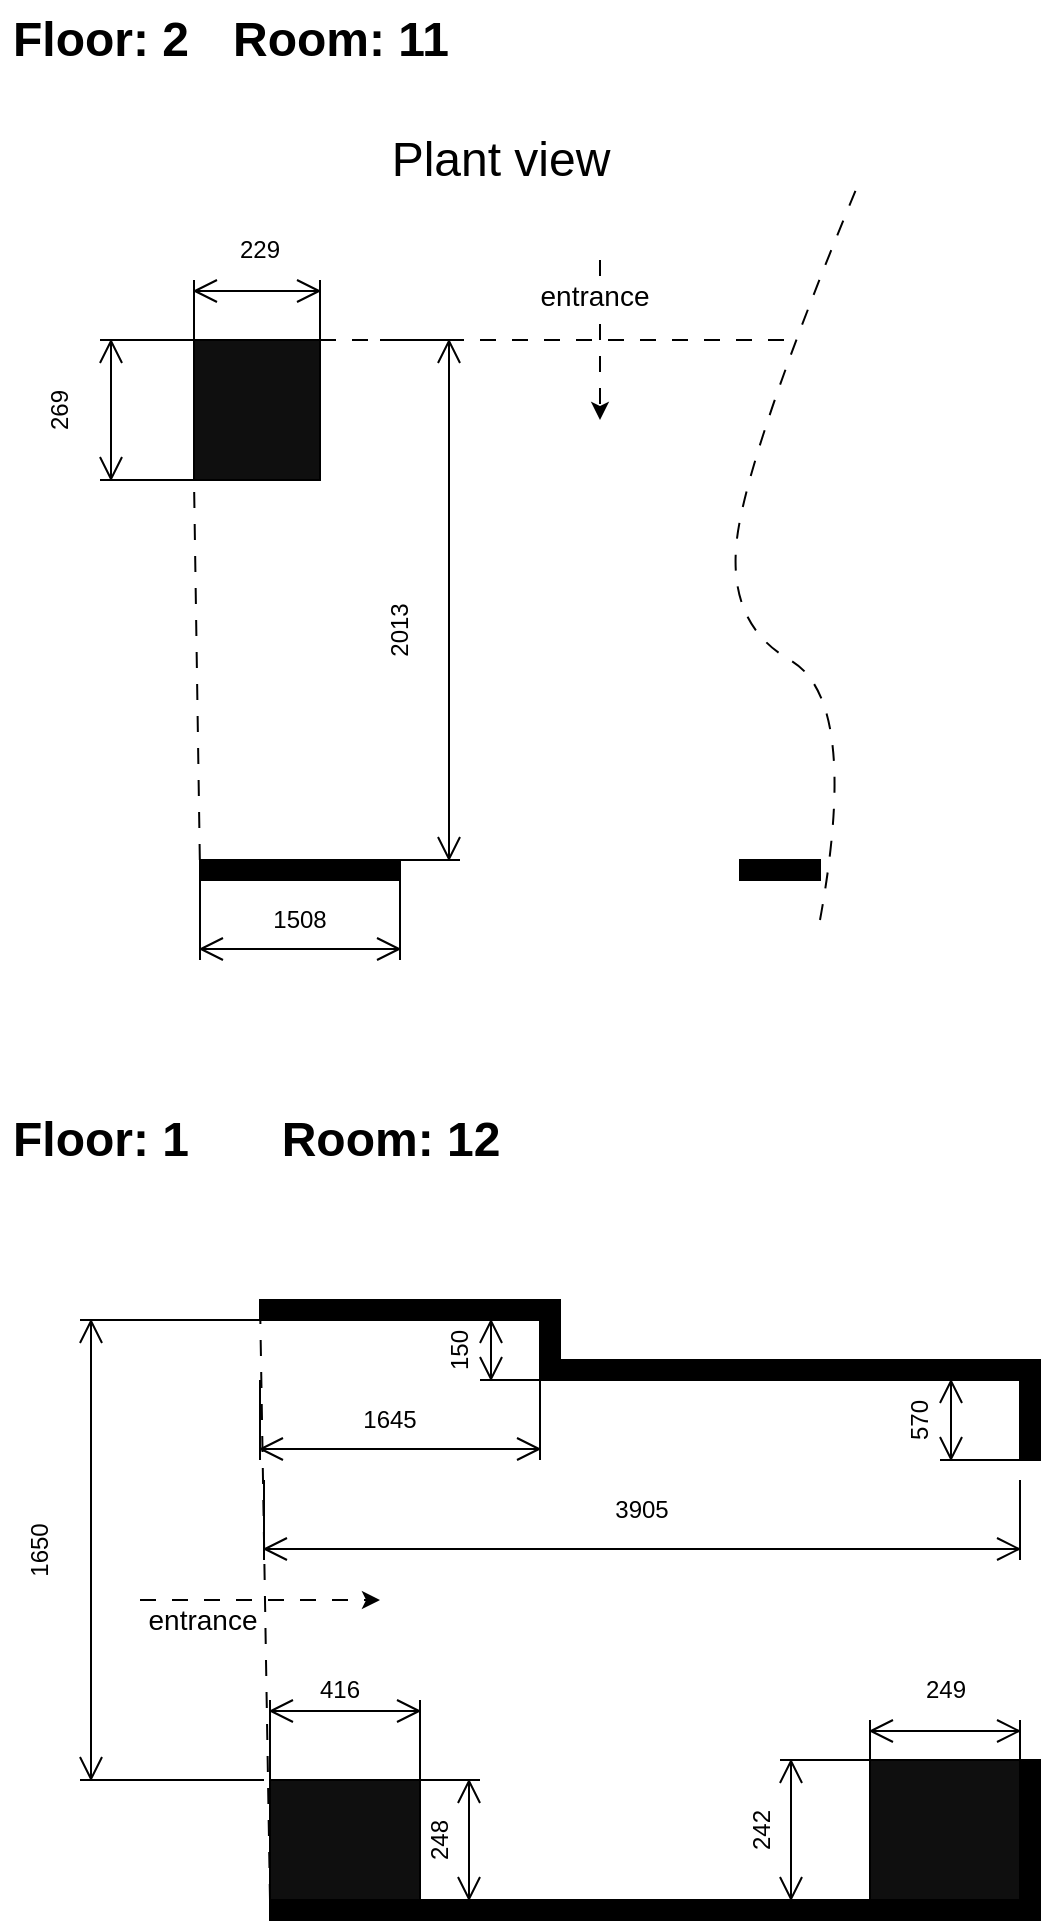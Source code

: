 <mxfile version="20.8.5" type="github">
  <diagram id="Hkj4WFlvK4-08UBy-HWi" name="Page-1">
    <mxGraphModel dx="1218" dy="785" grid="1" gridSize="10" guides="1" tooltips="1" connect="1" arrows="1" fold="1" page="1" pageScale="1" pageWidth="850" pageHeight="1100" math="0" shadow="0">
      <root>
        <mxCell id="0" />
        <mxCell id="1" parent="0" />
        <mxCell id="1bVyddex_vhO6T4n7lc5-1" value="Floor: 2" style="text;strokeColor=none;fillColor=none;html=1;fontSize=24;fontStyle=1;verticalAlign=middle;align=center;" parent="1" vertex="1">
          <mxGeometry x="40" y="40" width="100" height="40" as="geometry" />
        </mxCell>
        <mxCell id="1bVyddex_vhO6T4n7lc5-2" value="Room: 11" style="text;strokeColor=none;fillColor=none;html=1;fontSize=24;fontStyle=1;verticalAlign=middle;align=center;" parent="1" vertex="1">
          <mxGeometry x="160" y="40" width="100" height="40" as="geometry" />
        </mxCell>
        <mxCell id="1bVyddex_vhO6T4n7lc5-7" value="" style="verticalLabelPosition=bottom;html=1;verticalAlign=top;align=center;shape=mxgraph.floorplan.wall;fillColor=strokeColor;" parent="1" vertex="1">
          <mxGeometry x="410" y="470" width="40" height="10" as="geometry" />
        </mxCell>
        <mxCell id="1bVyddex_vhO6T4n7lc5-11" value="" style="verticalLabelPosition=bottom;html=1;verticalAlign=top;align=center;shape=mxgraph.floorplan.wall;fillColor=strokeColor;" parent="1" vertex="1">
          <mxGeometry x="140" y="470" width="100" height="10" as="geometry" />
        </mxCell>
        <mxCell id="1bVyddex_vhO6T4n7lc5-15" value="" style="rounded=0;whiteSpace=wrap;html=1;fillColor=#0F0F0F;" parent="1" vertex="1">
          <mxGeometry x="137" y="210" width="63" height="70" as="geometry" />
        </mxCell>
        <mxCell id="1bVyddex_vhO6T4n7lc5-17" value="Plant view" style="text;strokeColor=none;fillColor=none;html=1;fontSize=24;fontStyle=0;verticalAlign=middle;align=center;" parent="1" vertex="1">
          <mxGeometry x="240" y="100" width="100" height="40" as="geometry" />
        </mxCell>
        <mxCell id="1bVyddex_vhO6T4n7lc5-18" value="" style="endArrow=classic;html=1;rounded=0;dashed=1;dashPattern=8 8;" parent="1" edge="1">
          <mxGeometry width="50" height="50" relative="1" as="geometry">
            <mxPoint x="340" y="170" as="sourcePoint" />
            <mxPoint x="340" y="250" as="targetPoint" />
          </mxGeometry>
        </mxCell>
        <mxCell id="1bVyddex_vhO6T4n7lc5-19" value="entrance" style="edgeLabel;html=1;align=center;verticalAlign=middle;resizable=0;points=[];fontSize=14;" parent="1bVyddex_vhO6T4n7lc5-18" vertex="1" connectable="0">
          <mxGeometry x="-0.544" y="-3" relative="1" as="geometry">
            <mxPoint as="offset" />
          </mxGeometry>
        </mxCell>
        <mxCell id="1bVyddex_vhO6T4n7lc5-23" value="" style="shape=dimension;direction=west;whiteSpace=wrap;html=1;align=center;points=[];verticalAlign=top;spacingTop=-8;labelBackgroundColor=#ffffff;fillColor=#0F0F0F;" parent="1" vertex="1">
          <mxGeometry x="137" y="180" width="63" height="30" as="geometry" />
        </mxCell>
        <mxCell id="1bVyddex_vhO6T4n7lc5-24" value="" style="endArrow=none;dashed=1;html=1;rounded=0;dashPattern=8 8;exitX=1;exitY=0;exitDx=0;exitDy=0;" parent="1" source="1bVyddex_vhO6T4n7lc5-15" edge="1">
          <mxGeometry width="50" height="50" relative="1" as="geometry">
            <mxPoint x="470" y="330" as="sourcePoint" />
            <mxPoint x="440" y="210" as="targetPoint" />
          </mxGeometry>
        </mxCell>
        <mxCell id="1bVyddex_vhO6T4n7lc5-26" value="" style="endArrow=none;dashed=1;html=1;rounded=0;dashPattern=8 8;entryX=0;entryY=1;entryDx=0;entryDy=0;exitX=1;exitY=0.056;exitDx=0;exitDy=0;exitPerimeter=0;" parent="1" target="1bVyddex_vhO6T4n7lc5-15" edge="1">
          <mxGeometry width="50" height="50" relative="1" as="geometry">
            <mxPoint x="139.92" y="470" as="sourcePoint" />
            <mxPoint x="330" y="280" as="targetPoint" />
          </mxGeometry>
        </mxCell>
        <mxCell id="1bVyddex_vhO6T4n7lc5-28" value="" style="curved=1;endArrow=none;html=1;rounded=0;dashed=1;dashPattern=8 8;strokeColor=default;endFill=0;" parent="1" edge="1">
          <mxGeometry width="50" height="50" relative="1" as="geometry">
            <mxPoint x="450" y="500" as="sourcePoint" />
            <mxPoint x="470" y="130" as="targetPoint" />
            <Array as="points">
              <mxPoint x="470" y="390" />
              <mxPoint x="400" y="350" />
              <mxPoint x="420" y="250" />
            </Array>
          </mxGeometry>
        </mxCell>
        <mxCell id="1bVyddex_vhO6T4n7lc5-48" value="Floor: 1" style="text;strokeColor=none;fillColor=none;html=1;fontSize=24;fontStyle=1;verticalAlign=middle;align=center;" parent="1" vertex="1">
          <mxGeometry x="40" y="590" width="100" height="40" as="geometry" />
        </mxCell>
        <mxCell id="1bVyddex_vhO6T4n7lc5-49" value="Room: 12" style="text;strokeColor=none;fillColor=none;html=1;fontSize=24;fontStyle=1;verticalAlign=middle;align=center;" parent="1" vertex="1">
          <mxGeometry x="160" y="590" width="150" height="40" as="geometry" />
        </mxCell>
        <mxCell id="1bVyddex_vhO6T4n7lc5-57" value="" style="shape=dimension;whiteSpace=wrap;html=1;align=center;points=[];verticalAlign=bottom;spacingBottom=-5;labelBackgroundColor=#ffffff;fontSize=14;fillColor=#0F0F0F;" parent="1" vertex="1">
          <mxGeometry x="140" y="480" width="100" height="40" as="geometry" />
        </mxCell>
        <mxCell id="rwuE25mSVGRdJIp783XI-3" value="" style="shape=dimension;direction=north;whiteSpace=wrap;html=1;align=right;points=[];verticalAlign=middle;labelBackgroundColor=#ffffff;fontSize=14;fillColor=#0F0F0F;" parent="1" vertex="1">
          <mxGeometry x="230" y="210" width="40" height="260" as="geometry" />
        </mxCell>
        <mxCell id="rwuE25mSVGRdJIp783XI-4" value="" style="shape=dimension;direction=south;whiteSpace=wrap;html=1;align=left;points=[];verticalAlign=middle;labelBackgroundColor=#ffffff;fillColor=#0F0F0F;" parent="1" vertex="1">
          <mxGeometry x="90" y="210" width="50" height="70" as="geometry" />
        </mxCell>
        <mxCell id="rwuE25mSVGRdJIp783XI-10" value="" style="verticalLabelPosition=bottom;html=1;verticalAlign=top;align=center;shape=mxgraph.floorplan.wall;fillColor=strokeColor;" parent="1" vertex="1">
          <mxGeometry x="175" y="990" width="385" height="10" as="geometry" />
        </mxCell>
        <mxCell id="rwuE25mSVGRdJIp783XI-14" value="" style="endArrow=classic;html=1;rounded=0;dashed=1;dashPattern=8 8;" parent="1" edge="1">
          <mxGeometry width="50" height="50" relative="1" as="geometry">
            <mxPoint x="110" y="840" as="sourcePoint" />
            <mxPoint x="230" y="840" as="targetPoint" />
          </mxGeometry>
        </mxCell>
        <mxCell id="rwuE25mSVGRdJIp783XI-15" value="entrance" style="edgeLabel;html=1;align=center;verticalAlign=middle;resizable=0;points=[];fontSize=14;" parent="rwuE25mSVGRdJIp783XI-14" vertex="1" connectable="0">
          <mxGeometry x="-0.544" y="-3" relative="1" as="geometry">
            <mxPoint x="3" y="7" as="offset" />
          </mxGeometry>
        </mxCell>
        <mxCell id="rwuE25mSVGRdJIp783XI-23" value="" style="verticalLabelPosition=bottom;html=1;verticalAlign=top;align=center;shape=mxgraph.floorplan.wall;fillColor=strokeColor;direction=south;fontSize=14;" parent="1" vertex="1">
          <mxGeometry x="550" y="920" width="10" height="70" as="geometry" />
        </mxCell>
        <mxCell id="rwuE25mSVGRdJIp783XI-24" value="" style="verticalLabelPosition=bottom;html=1;verticalAlign=top;align=center;shape=mxgraph.floorplan.wall;fillColor=strokeColor;direction=south;fontSize=14;" parent="1" vertex="1">
          <mxGeometry x="550" y="730" width="10" height="40" as="geometry" />
        </mxCell>
        <mxCell id="rwuE25mSVGRdJIp783XI-25" value="" style="endArrow=none;dashed=1;html=1;rounded=0;dashPattern=8 8;strokeColor=default;fontSize=14;exitX=0;exitY=0;exitDx=0;exitDy=0;exitPerimeter=0;" parent="1" source="rwuE25mSVGRdJIp783XI-10" edge="1">
          <mxGeometry width="50" height="50" relative="1" as="geometry">
            <mxPoint x="195" y="880" as="sourcePoint" />
            <mxPoint x="170" y="690" as="targetPoint" />
          </mxGeometry>
        </mxCell>
        <mxCell id="rwuE25mSVGRdJIp783XI-26" value="" style="rounded=0;whiteSpace=wrap;html=1;fillColor=#0F0F0F;" parent="1" vertex="1">
          <mxGeometry x="475" y="920" width="75" height="70" as="geometry" />
        </mxCell>
        <mxCell id="rwuE25mSVGRdJIp783XI-27" value="" style="rounded=0;whiteSpace=wrap;html=1;fillColor=#0F0F0F;" parent="1" vertex="1">
          <mxGeometry x="175" y="930" width="75" height="60" as="geometry" />
        </mxCell>
        <mxCell id="rwuE25mSVGRdJIp783XI-29" value="" style="shape=dimension;direction=west;whiteSpace=wrap;html=1;align=center;points=[];verticalAlign=top;spacingTop=-8;labelBackgroundColor=#ffffff;fontSize=14;fillColor=#0F0F0F;" parent="1" vertex="1">
          <mxGeometry x="175" y="890" width="75" height="40" as="geometry" />
        </mxCell>
        <mxCell id="rwuE25mSVGRdJIp783XI-30" value="" style="shape=dimension;direction=west;whiteSpace=wrap;html=1;align=center;points=[];verticalAlign=top;spacingTop=-8;labelBackgroundColor=#ffffff;fontSize=14;fillColor=#0F0F0F;" parent="1" vertex="1">
          <mxGeometry x="475" y="900" width="75" height="60" as="geometry" />
        </mxCell>
        <mxCell id="rwuE25mSVGRdJIp783XI-31" value="" style="shape=dimension;direction=north;whiteSpace=wrap;html=1;align=right;points=[];verticalAlign=middle;labelBackgroundColor=#ffffff;fontSize=14;fillColor=#0F0F0F;" parent="1" vertex="1">
          <mxGeometry x="240" y="930" width="40" height="60" as="geometry" />
        </mxCell>
        <mxCell id="rwuE25mSVGRdJIp783XI-32" value="" style="shape=dimension;direction=south;whiteSpace=wrap;html=1;align=left;points=[];verticalAlign=middle;labelBackgroundColor=#ffffff;fontSize=14;fillColor=#0F0F0F;" parent="1" vertex="1">
          <mxGeometry x="430" y="920" width="75" height="70" as="geometry" />
        </mxCell>
        <mxCell id="gWkQIPcL1XroiFsO1PQK-1" value="229" style="text;html=1;strokeColor=none;fillColor=none;align=center;verticalAlign=middle;whiteSpace=wrap;rounded=0;" vertex="1" parent="1">
          <mxGeometry x="140" y="150" width="60" height="30" as="geometry" />
        </mxCell>
        <mxCell id="gWkQIPcL1XroiFsO1PQK-2" value="269" style="text;html=1;strokeColor=none;fillColor=none;align=center;verticalAlign=middle;whiteSpace=wrap;rounded=0;rotation=270;" vertex="1" parent="1">
          <mxGeometry x="40" y="230" width="60" height="30" as="geometry" />
        </mxCell>
        <mxCell id="gWkQIPcL1XroiFsO1PQK-3" value="2013" style="text;html=1;strokeColor=none;fillColor=none;align=center;verticalAlign=middle;whiteSpace=wrap;rounded=0;rotation=270;" vertex="1" parent="1">
          <mxGeometry x="210" y="340" width="60" height="30" as="geometry" />
        </mxCell>
        <mxCell id="gWkQIPcL1XroiFsO1PQK-4" value="1508" style="text;html=1;strokeColor=none;fillColor=none;align=center;verticalAlign=middle;whiteSpace=wrap;rounded=0;" vertex="1" parent="1">
          <mxGeometry x="160" y="485" width="60" height="30" as="geometry" />
        </mxCell>
        <mxCell id="gWkQIPcL1XroiFsO1PQK-6" value="" style="verticalLabelPosition=bottom;html=1;verticalAlign=top;align=center;shape=mxgraph.floorplan.wall;fillColor=strokeColor;" vertex="1" parent="1">
          <mxGeometry x="170" y="690" width="140" height="10" as="geometry" />
        </mxCell>
        <mxCell id="gWkQIPcL1XroiFsO1PQK-7" value="" style="verticalLabelPosition=bottom;html=1;verticalAlign=top;align=center;shape=mxgraph.floorplan.wall;fillColor=strokeColor;" vertex="1" parent="1">
          <mxGeometry x="310" y="720" width="250" height="10" as="geometry" />
        </mxCell>
        <mxCell id="gWkQIPcL1XroiFsO1PQK-8" value="" style="verticalLabelPosition=bottom;html=1;verticalAlign=top;align=center;shape=mxgraph.floorplan.wall;fillColor=strokeColor;direction=south;fontSize=14;" vertex="1" parent="1">
          <mxGeometry x="310" y="690" width="10" height="40" as="geometry" />
        </mxCell>
        <mxCell id="gWkQIPcL1XroiFsO1PQK-9" value="" style="shape=dimension;whiteSpace=wrap;html=1;align=center;points=[];verticalAlign=bottom;spacingBottom=-5;labelBackgroundColor=#ffffff" vertex="1" parent="1">
          <mxGeometry x="172" y="780" width="378" height="40" as="geometry" />
        </mxCell>
        <mxCell id="gWkQIPcL1XroiFsO1PQK-10" value="3905" style="text;html=1;strokeColor=none;fillColor=none;align=center;verticalAlign=middle;whiteSpace=wrap;rounded=0;" vertex="1" parent="1">
          <mxGeometry x="331" y="780" width="60" height="30" as="geometry" />
        </mxCell>
        <mxCell id="gWkQIPcL1XroiFsO1PQK-11" value="416" style="text;html=1;strokeColor=none;fillColor=none;align=center;verticalAlign=middle;whiteSpace=wrap;rounded=0;" vertex="1" parent="1">
          <mxGeometry x="180" y="870" width="60" height="30" as="geometry" />
        </mxCell>
        <mxCell id="gWkQIPcL1XroiFsO1PQK-12" value="249" style="text;html=1;strokeColor=none;fillColor=none;align=center;verticalAlign=middle;whiteSpace=wrap;rounded=0;" vertex="1" parent="1">
          <mxGeometry x="482.5" y="870" width="60" height="30" as="geometry" />
        </mxCell>
        <mxCell id="gWkQIPcL1XroiFsO1PQK-13" value="1645" style="text;html=1;strokeColor=none;fillColor=none;align=center;verticalAlign=middle;whiteSpace=wrap;rounded=0;" vertex="1" parent="1">
          <mxGeometry x="205" y="735" width="60" height="30" as="geometry" />
        </mxCell>
        <mxCell id="gWkQIPcL1XroiFsO1PQK-14" value="" style="shape=dimension;whiteSpace=wrap;html=1;align=center;points=[];verticalAlign=bottom;spacingBottom=-5;labelBackgroundColor=#ffffff" vertex="1" parent="1">
          <mxGeometry x="170" y="730" width="140" height="40" as="geometry" />
        </mxCell>
        <mxCell id="gWkQIPcL1XroiFsO1PQK-15" value="" style="shape=dimension;direction=south;whiteSpace=wrap;html=1;align=left;points=[];verticalAlign=middle;labelBackgroundColor=#ffffff" vertex="1" parent="1">
          <mxGeometry x="510" y="730" width="40" height="40" as="geometry" />
        </mxCell>
        <mxCell id="gWkQIPcL1XroiFsO1PQK-16" value="570" style="text;html=1;strokeColor=none;fillColor=none;align=center;verticalAlign=middle;whiteSpace=wrap;rounded=0;rotation=270;" vertex="1" parent="1">
          <mxGeometry x="470" y="735" width="60" height="30" as="geometry" />
        </mxCell>
        <mxCell id="gWkQIPcL1XroiFsO1PQK-17" value="" style="shape=dimension;direction=south;whiteSpace=wrap;html=1;align=left;points=[];verticalAlign=middle;labelBackgroundColor=#ffffff" vertex="1" parent="1">
          <mxGeometry x="80" y="700" width="92" height="230" as="geometry" />
        </mxCell>
        <mxCell id="gWkQIPcL1XroiFsO1PQK-18" value="" style="shape=dimension;direction=south;whiteSpace=wrap;html=1;align=left;points=[];verticalAlign=middle;labelBackgroundColor=#ffffff" vertex="1" parent="1">
          <mxGeometry x="280" y="700" width="30" height="30" as="geometry" />
        </mxCell>
        <mxCell id="gWkQIPcL1XroiFsO1PQK-19" value="150" style="text;html=1;strokeColor=none;fillColor=none;align=center;verticalAlign=middle;whiteSpace=wrap;rounded=0;rotation=270;" vertex="1" parent="1">
          <mxGeometry x="240" y="700" width="60" height="30" as="geometry" />
        </mxCell>
        <mxCell id="gWkQIPcL1XroiFsO1PQK-20" value="248" style="text;html=1;strokeColor=none;fillColor=none;align=center;verticalAlign=middle;whiteSpace=wrap;rounded=0;rotation=270;" vertex="1" parent="1">
          <mxGeometry x="230" y="945" width="60" height="30" as="geometry" />
        </mxCell>
        <mxCell id="gWkQIPcL1XroiFsO1PQK-21" value="242" style="text;html=1;strokeColor=none;fillColor=none;align=center;verticalAlign=middle;whiteSpace=wrap;rounded=0;rotation=270;" vertex="1" parent="1">
          <mxGeometry x="391" y="940" width="60" height="30" as="geometry" />
        </mxCell>
        <mxCell id="gWkQIPcL1XroiFsO1PQK-23" value="1650" style="text;html=1;strokeColor=none;fillColor=none;align=center;verticalAlign=middle;whiteSpace=wrap;rounded=0;rotation=270;" vertex="1" parent="1">
          <mxGeometry x="30" y="800" width="60" height="30" as="geometry" />
        </mxCell>
      </root>
    </mxGraphModel>
  </diagram>
</mxfile>
